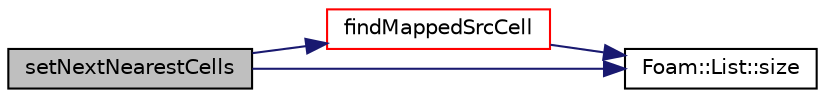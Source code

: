 digraph "setNextNearestCells"
{
  bgcolor="transparent";
  edge [fontname="Helvetica",fontsize="10",labelfontname="Helvetica",labelfontsize="10"];
  node [fontname="Helvetica",fontsize="10",shape=record];
  rankdir="LR";
  Node240 [label="setNextNearestCells",height=0.2,width=0.4,color="black", fillcolor="grey75", style="filled", fontcolor="black"];
  Node240 -> Node241 [color="midnightblue",fontsize="10",style="solid",fontname="Helvetica"];
  Node241 [label="findMappedSrcCell",height=0.2,width=0.4,color="red",URL="$a30509.html#a76a73ac32d69c08019a6525b7c317048",tooltip="Find a source cell mapped to target cell tgtCelli. "];
  Node241 -> Node245 [color="midnightblue",fontsize="10",style="solid",fontname="Helvetica"];
  Node245 [label="Foam::List::size",height=0.2,width=0.4,color="black",URL="$a26833.html#a8a5f6fa29bd4b500caf186f60245b384",tooltip="Override size to be inconsistent with allocated storage. "];
  Node240 -> Node245 [color="midnightblue",fontsize="10",style="solid",fontname="Helvetica"];
}
